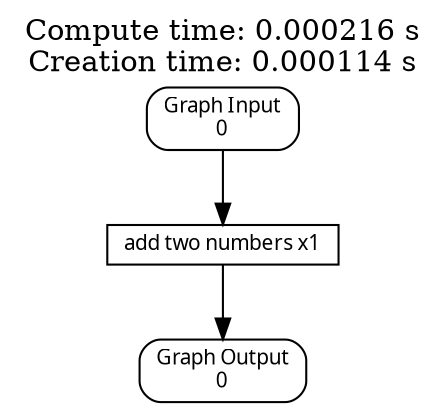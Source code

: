 digraph { rankdir="TB"
forcelabels=true;
node[shape=record, fontsize=10, fontname="Verdana"];
edge[fontsize=10, fontname="Verdana"];
graph [compound=true, labelloc=top, labeljust=left, label="Compute time: 0.000216 s
Creation time: 0.000114 s
"];
x0x55725e74c190 -> x0x55725e74be70;
x0x55725e74c190[label="0",shape=box,style=rounded,color=black,width=.2,height=.2];
x0x55725e74be70 -> x0x55725e74c4e0;
x0x55725e74c4e0[label="0",shape=box,style=rounded,color=black,width=.2,height=.2];
x0x55725e74be70;
x0x55725e74be70[label="add two numbers x1
",shape=box,style=filled,fillcolor=white, color=black,width=.2,height=.2];
x0x55725e74c190[label="Graph Input
0"];
{ rank = sink; x0x55725e74c4e0[label="Graph Output
0"]; }
}
